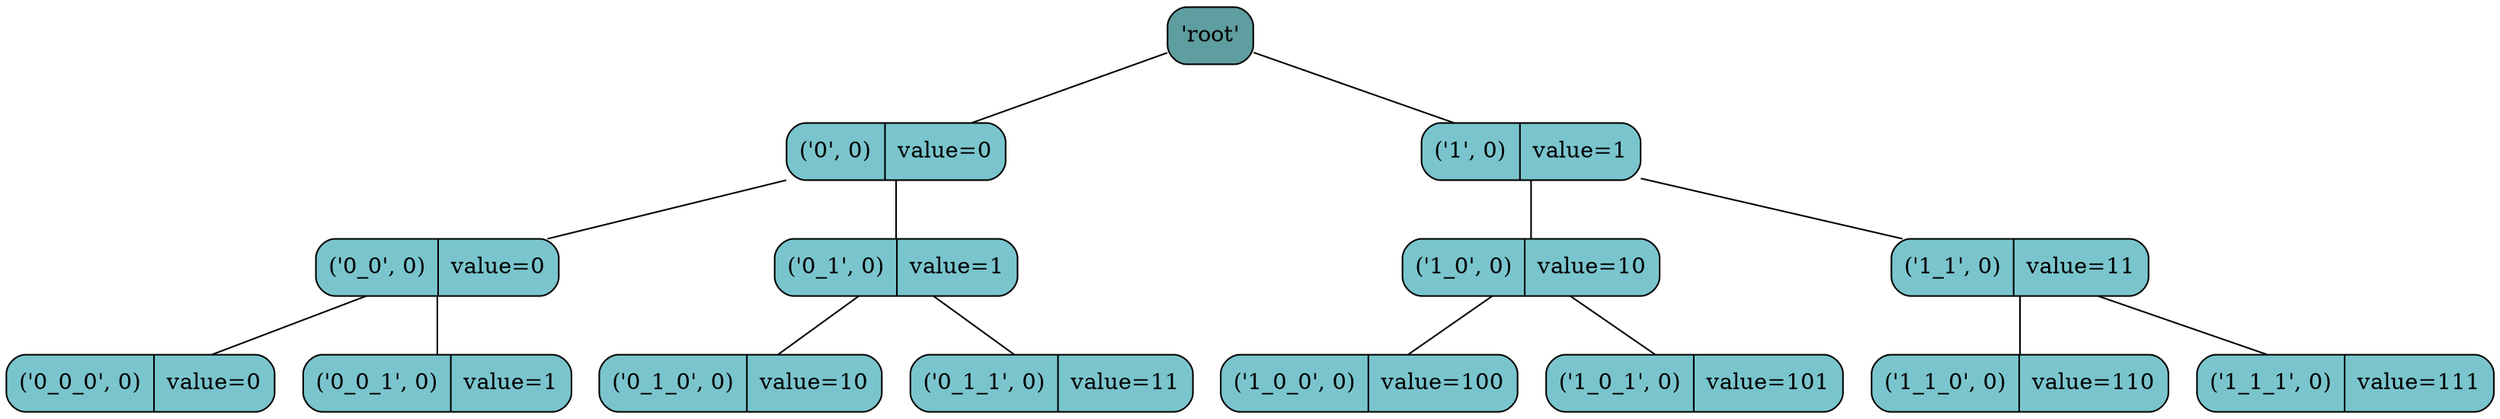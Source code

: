 digraph iTree {
    node [shape=record, fillcolor=cadetblue3, style="rounded,filled"];

item0 [label="'root'", fillcolor=cadetblue];
item1 [label="('0', 0)| value=0"];
 item0 -> item1 [arrowhead=none];
item2 [label="('0_0', 0)| value=0"];
 item1 -> item2 [arrowhead=none];
item3 [label="('0_0_0', 0)| value=0"];
 item2 -> item3 [arrowhead=none];
item4 [label="('0_0_1', 0)| value=1"];
 item2 -> item4 [arrowhead=none];
item5 [label="('0_1', 0)| value=1"];
 item1 -> item5 [arrowhead=none];
item6 [label="('0_1_0', 0)| value=10"];
 item5 -> item6 [arrowhead=none];
item7 [label="('0_1_1', 0)| value=11"];
 item5 -> item7 [arrowhead=none];
item8 [label="('1', 0)| value=1"];
 item0 -> item8 [arrowhead=none];
item9 [label="('1_0', 0)| value=10"];
 item8 -> item9 [arrowhead=none];
item10 [label="('1_0_0', 0)| value=100"];
 item9 -> item10 [arrowhead=none];
item11 [label="('1_0_1', 0)| value=101"];
 item9 -> item11 [arrowhead=none];
item12 [label="('1_1', 0)| value=11"];
 item8 -> item12 [arrowhead=none];
item13 [label="('1_1_0', 0)| value=110"];
 item12 -> item13 [arrowhead=none];
item14 [label="('1_1_1', 0)| value=111"];
 item12 -> item14 [arrowhead=none];

}
